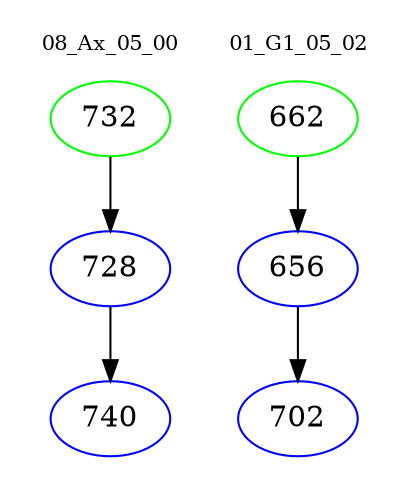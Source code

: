 digraph{
subgraph cluster_0 {
color = white
label = "08_Ax_05_00";
fontsize=10;
T0_732 [label="732", color="green"]
T0_732 -> T0_728 [color="black"]
T0_728 [label="728", color="blue"]
T0_728 -> T0_740 [color="black"]
T0_740 [label="740", color="blue"]
}
subgraph cluster_1 {
color = white
label = "01_G1_05_02";
fontsize=10;
T1_662 [label="662", color="green"]
T1_662 -> T1_656 [color="black"]
T1_656 [label="656", color="blue"]
T1_656 -> T1_702 [color="black"]
T1_702 [label="702", color="blue"]
}
}
